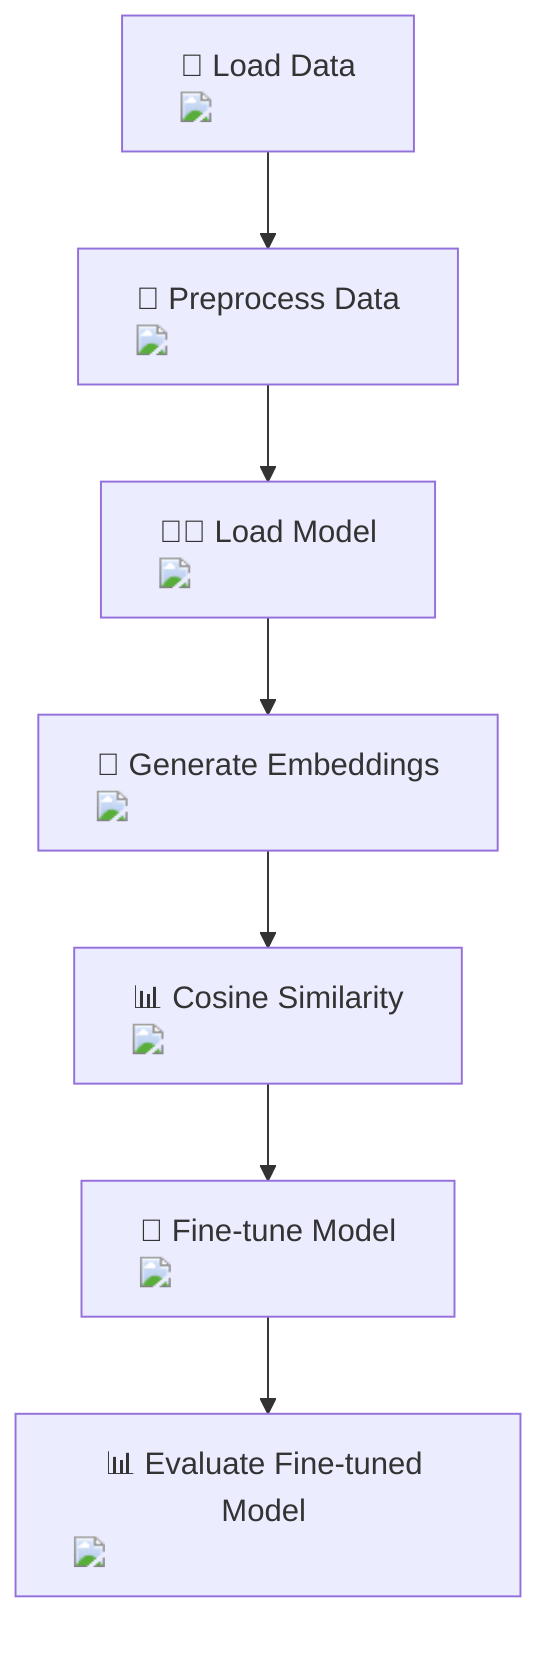 flowchart TD
    A["📁 Load Data <img src='file.svg'/>"] --> B["📝 Preprocess Data <img src='table.svg'/>"]
    B --> C["🧑‍🏫 Load Model <img src='brain.svg'/>"]
    C --> D["🔄 Generate Embeddings <img src='column_split.svg'/>"]
    D --> E["📊 Cosine Similarity <img src='scatter_plot_template.svg'/>"]
    E --> F["🔄 Fine-tune Model <img src='brain.svg'/>"]
    F --> G["📊 Evaluate Fine-tuned Model <img src='scatter_plot_template.svg'/>"]